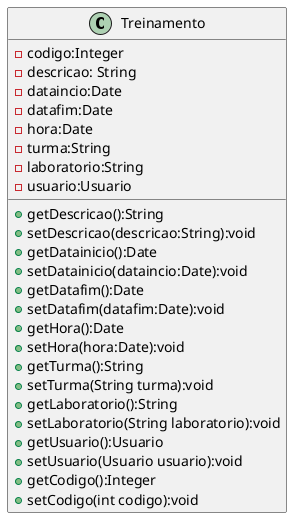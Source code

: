 /' Para exibir os diagramas é necessário obter o graphviz e o plugin plantuml para o netbeans
http://plugins.netbeans.org/plugin/49069/plantuml
http://www.graphviz.org/Download_windows.php
 '/
@startuml
class Treinamento {
    -codigo:Integer
    -descricao: String 
    -dataincio:Date 
    -datafim:Date 
    -hora:Date
    -turma:String
    -laboratorio:String
    -usuario:Usuario 
    +getDescricao():String
    +setDescricao(descricao:String):void
    +getDatainicio():Date
    +setDatainicio(dataincio:Date):void
    +getDatafim():Date
    +setDatafim(datafim:Date):void
    +getHora():Date
    +setHora(hora:Date):void
    +getTurma():String
    +setTurma(String turma):void
    +getLaboratorio():String
    +setLaboratorio(String laboratorio):void
    +getUsuario():Usuario
    +setUsuario(Usuario usuario):void
    +getCodigo():Integer
    +setCodigo(int codigo):void
}

@enduml
